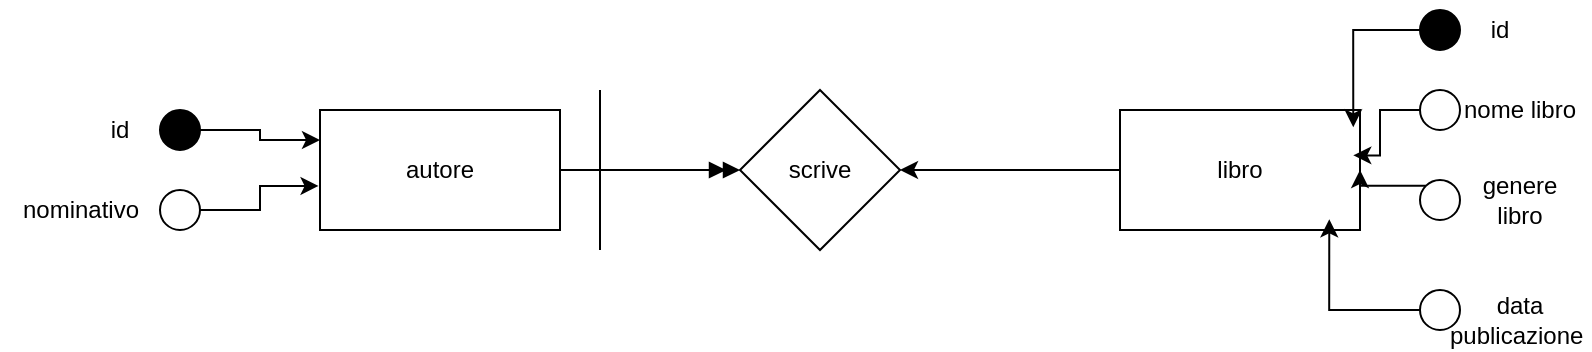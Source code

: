 <mxfile version="28.1.2">
  <diagram name="Pagina-1" id="Wa5b3mYzhJ-MMQACXbMv">
    <mxGraphModel dx="786" dy="524" grid="1" gridSize="10" guides="1" tooltips="1" connect="1" arrows="1" fold="1" page="1" pageScale="1" pageWidth="827" pageHeight="1169" math="0" shadow="0">
      <root>
        <mxCell id="0" />
        <mxCell id="1" parent="0" />
        <mxCell id="n90anFpDmOzUIxIAIGWE-17" style="edgeStyle=orthogonalEdgeStyle;rounded=0;orthogonalLoop=1;jettySize=auto;html=1;exitX=1;exitY=0.5;exitDx=0;exitDy=0;entryX=0;entryY=0.5;entryDx=0;entryDy=0;endArrow=doubleBlock;endFill=1;" edge="1" parent="1" source="n90anFpDmOzUIxIAIGWE-14" target="n90anFpDmOzUIxIAIGWE-16">
          <mxGeometry relative="1" as="geometry" />
        </mxCell>
        <mxCell id="n90anFpDmOzUIxIAIGWE-14" value="autore" style="rounded=0;whiteSpace=wrap;html=1;" vertex="1" parent="1">
          <mxGeometry x="170" y="240" width="120" height="60" as="geometry" />
        </mxCell>
        <mxCell id="n90anFpDmOzUIxIAIGWE-18" style="edgeStyle=orthogonalEdgeStyle;rounded=0;orthogonalLoop=1;jettySize=auto;html=1;exitX=0;exitY=0.5;exitDx=0;exitDy=0;entryX=1;entryY=0.5;entryDx=0;entryDy=0;" edge="1" parent="1" source="n90anFpDmOzUIxIAIGWE-15" target="n90anFpDmOzUIxIAIGWE-16">
          <mxGeometry relative="1" as="geometry" />
        </mxCell>
        <mxCell id="n90anFpDmOzUIxIAIGWE-15" value="libro" style="rounded=0;whiteSpace=wrap;html=1;" vertex="1" parent="1">
          <mxGeometry x="570" y="240" width="120" height="60" as="geometry" />
        </mxCell>
        <mxCell id="n90anFpDmOzUIxIAIGWE-16" value="scrive" style="rhombus;whiteSpace=wrap;html=1;" vertex="1" parent="1">
          <mxGeometry x="380" y="230" width="80" height="80" as="geometry" />
        </mxCell>
        <mxCell id="n90anFpDmOzUIxIAIGWE-19" value="" style="endArrow=none;html=1;rounded=0;" edge="1" parent="1">
          <mxGeometry width="50" height="50" relative="1" as="geometry">
            <mxPoint x="310" y="310" as="sourcePoint" />
            <mxPoint x="310" y="230" as="targetPoint" />
          </mxGeometry>
        </mxCell>
        <mxCell id="n90anFpDmOzUIxIAIGWE-25" style="edgeStyle=orthogonalEdgeStyle;rounded=0;orthogonalLoop=1;jettySize=auto;html=1;exitX=1;exitY=0.5;exitDx=0;exitDy=0;entryX=0;entryY=0.25;entryDx=0;entryDy=0;" edge="1" parent="1" source="n90anFpDmOzUIxIAIGWE-20" target="n90anFpDmOzUIxIAIGWE-14">
          <mxGeometry relative="1" as="geometry" />
        </mxCell>
        <mxCell id="n90anFpDmOzUIxIAIGWE-20" value="" style="ellipse;whiteSpace=wrap;html=1;aspect=fixed;fillColor=#000000;" vertex="1" parent="1">
          <mxGeometry x="90" y="240" width="20" height="20" as="geometry" />
        </mxCell>
        <mxCell id="n90anFpDmOzUIxIAIGWE-21" value="" style="ellipse;whiteSpace=wrap;html=1;aspect=fixed;" vertex="1" parent="1">
          <mxGeometry x="90" y="280" width="20" height="20" as="geometry" />
        </mxCell>
        <mxCell id="n90anFpDmOzUIxIAIGWE-23" value="id" style="text;html=1;align=center;verticalAlign=middle;whiteSpace=wrap;rounded=0;" vertex="1" parent="1">
          <mxGeometry x="40" y="235" width="60" height="30" as="geometry" />
        </mxCell>
        <mxCell id="n90anFpDmOzUIxIAIGWE-24" value="nominativo" style="text;html=1;align=center;verticalAlign=middle;resizable=0;points=[];autosize=1;strokeColor=none;fillColor=none;" vertex="1" parent="1">
          <mxGeometry x="10" y="275" width="80" height="30" as="geometry" />
        </mxCell>
        <mxCell id="n90anFpDmOzUIxIAIGWE-26" style="edgeStyle=orthogonalEdgeStyle;rounded=0;orthogonalLoop=1;jettySize=auto;html=1;exitX=1;exitY=0.5;exitDx=0;exitDy=0;entryX=-0.006;entryY=0.633;entryDx=0;entryDy=0;entryPerimeter=0;" edge="1" parent="1" source="n90anFpDmOzUIxIAIGWE-21" target="n90anFpDmOzUIxIAIGWE-14">
          <mxGeometry relative="1" as="geometry" />
        </mxCell>
        <mxCell id="n90anFpDmOzUIxIAIGWE-27" value="" style="ellipse;whiteSpace=wrap;html=1;aspect=fixed;" vertex="1" parent="1">
          <mxGeometry x="720" y="230" width="20" height="20" as="geometry" />
        </mxCell>
        <mxCell id="n90anFpDmOzUIxIAIGWE-29" value="nome libro" style="text;html=1;align=center;verticalAlign=middle;whiteSpace=wrap;rounded=0;" vertex="1" parent="1">
          <mxGeometry x="740" y="225" width="60" height="30" as="geometry" />
        </mxCell>
        <mxCell id="n90anFpDmOzUIxIAIGWE-30" value="genere libro" style="text;html=1;align=center;verticalAlign=middle;whiteSpace=wrap;rounded=0;" vertex="1" parent="1">
          <mxGeometry x="740" y="270" width="60" height="30" as="geometry" />
        </mxCell>
        <mxCell id="n90anFpDmOzUIxIAIGWE-31" value="data publicazione&amp;nbsp;" style="text;html=1;align=center;verticalAlign=middle;whiteSpace=wrap;rounded=0;" vertex="1" parent="1">
          <mxGeometry x="740" y="330" width="60" height="30" as="geometry" />
        </mxCell>
        <mxCell id="n90anFpDmOzUIxIAIGWE-35" style="edgeStyle=orthogonalEdgeStyle;rounded=0;orthogonalLoop=1;jettySize=auto;html=1;exitX=0;exitY=0;exitDx=0;exitDy=0;entryX=1;entryY=0.5;entryDx=0;entryDy=0;" edge="1" parent="1" source="n90anFpDmOzUIxIAIGWE-32" target="n90anFpDmOzUIxIAIGWE-15">
          <mxGeometry relative="1" as="geometry" />
        </mxCell>
        <mxCell id="n90anFpDmOzUIxIAIGWE-32" value="" style="ellipse;whiteSpace=wrap;html=1;aspect=fixed;" vertex="1" parent="1">
          <mxGeometry x="720" y="275" width="20" height="20" as="geometry" />
        </mxCell>
        <mxCell id="n90anFpDmOzUIxIAIGWE-36" style="edgeStyle=orthogonalEdgeStyle;rounded=0;orthogonalLoop=1;jettySize=auto;html=1;exitX=0;exitY=0.5;exitDx=0;exitDy=0;entryX=0.972;entryY=0.378;entryDx=0;entryDy=0;entryPerimeter=0;" edge="1" parent="1" source="n90anFpDmOzUIxIAIGWE-27" target="n90anFpDmOzUIxIAIGWE-15">
          <mxGeometry relative="1" as="geometry" />
        </mxCell>
        <mxCell id="n90anFpDmOzUIxIAIGWE-38" value="" style="ellipse;whiteSpace=wrap;html=1;aspect=fixed;" vertex="1" parent="1">
          <mxGeometry x="720" y="330" width="20" height="20" as="geometry" />
        </mxCell>
        <mxCell id="n90anFpDmOzUIxIAIGWE-39" style="edgeStyle=orthogonalEdgeStyle;rounded=0;orthogonalLoop=1;jettySize=auto;html=1;exitX=0;exitY=0.5;exitDx=0;exitDy=0;entryX=0.872;entryY=0.911;entryDx=0;entryDy=0;entryPerimeter=0;" edge="1" parent="1" source="n90anFpDmOzUIxIAIGWE-38" target="n90anFpDmOzUIxIAIGWE-15">
          <mxGeometry relative="1" as="geometry" />
        </mxCell>
        <mxCell id="n90anFpDmOzUIxIAIGWE-40" value="" style="ellipse;whiteSpace=wrap;html=1;aspect=fixed;fillColor=#000000;" vertex="1" parent="1">
          <mxGeometry x="720" y="190" width="20" height="20" as="geometry" />
        </mxCell>
        <mxCell id="n90anFpDmOzUIxIAIGWE-41" value="id" style="text;html=1;align=center;verticalAlign=middle;whiteSpace=wrap;rounded=0;" vertex="1" parent="1">
          <mxGeometry x="730" y="185" width="60" height="30" as="geometry" />
        </mxCell>
        <mxCell id="n90anFpDmOzUIxIAIGWE-42" style="edgeStyle=orthogonalEdgeStyle;rounded=0;orthogonalLoop=1;jettySize=auto;html=1;exitX=0;exitY=0.5;exitDx=0;exitDy=0;entryX=0.972;entryY=0.144;entryDx=0;entryDy=0;entryPerimeter=0;" edge="1" parent="1" source="n90anFpDmOzUIxIAIGWE-40" target="n90anFpDmOzUIxIAIGWE-15">
          <mxGeometry relative="1" as="geometry" />
        </mxCell>
      </root>
    </mxGraphModel>
  </diagram>
</mxfile>
